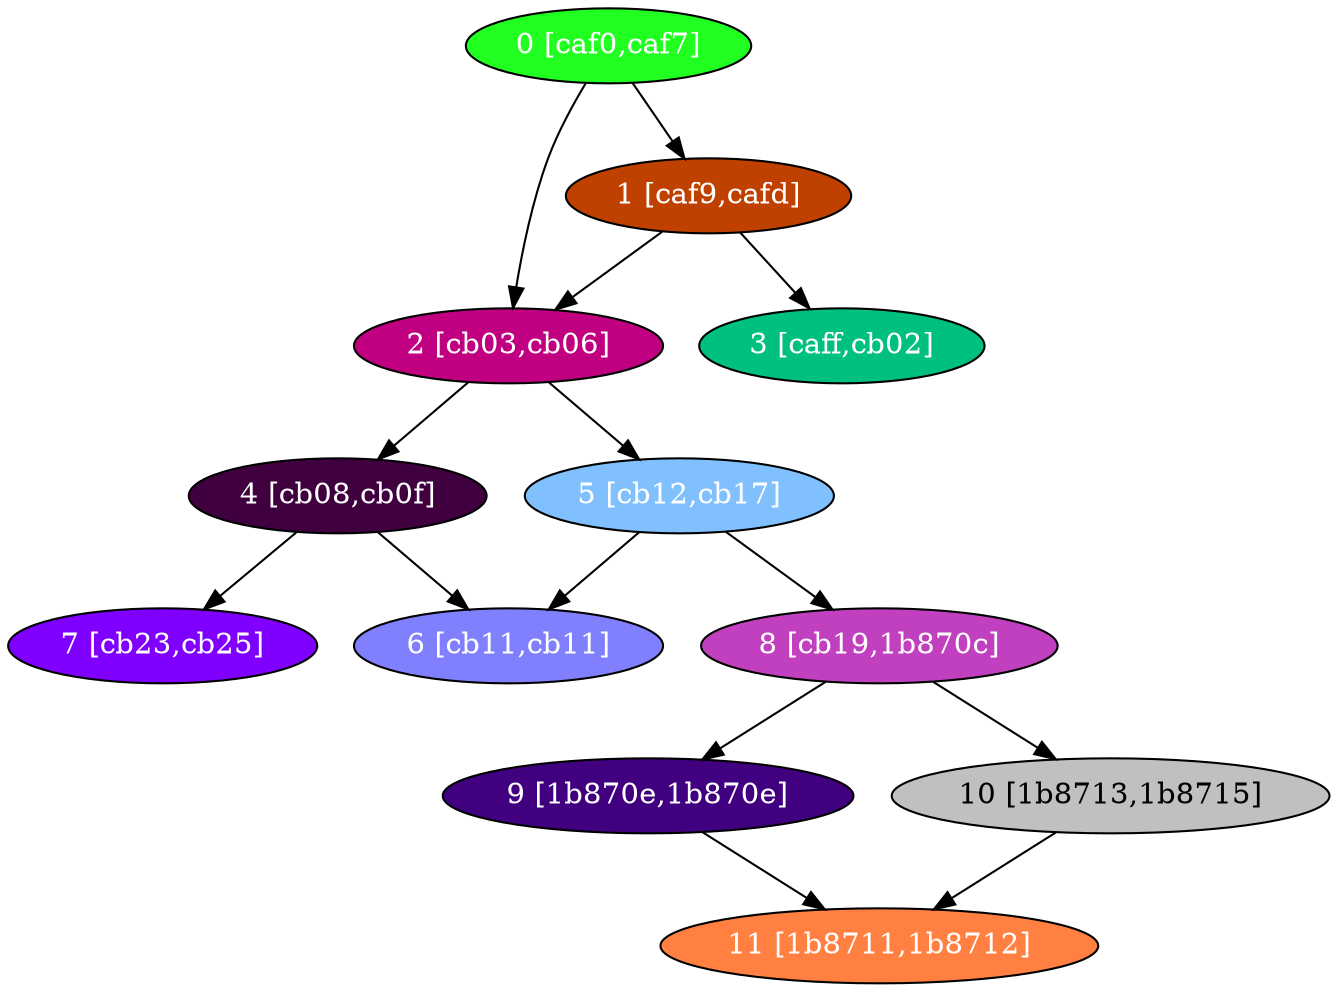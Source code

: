diGraph libnss3{
	libnss3_0  [style=filled fillcolor="#20FF20" fontcolor="#ffffff" shape=oval label="0 [caf0,caf7]"]
	libnss3_1  [style=filled fillcolor="#C04000" fontcolor="#ffffff" shape=oval label="1 [caf9,cafd]"]
	libnss3_2  [style=filled fillcolor="#C00080" fontcolor="#ffffff" shape=oval label="2 [cb03,cb06]"]
	libnss3_3  [style=filled fillcolor="#00C080" fontcolor="#ffffff" shape=oval label="3 [caff,cb02]"]
	libnss3_4  [style=filled fillcolor="#400040" fontcolor="#ffffff" shape=oval label="4 [cb08,cb0f]"]
	libnss3_5  [style=filled fillcolor="#80C0FF" fontcolor="#ffffff" shape=oval label="5 [cb12,cb17]"]
	libnss3_6  [style=filled fillcolor="#8080FF" fontcolor="#ffffff" shape=oval label="6 [cb11,cb11]"]
	libnss3_7  [style=filled fillcolor="#8000FF" fontcolor="#ffffff" shape=oval label="7 [cb23,cb25]"]
	libnss3_8  [style=filled fillcolor="#C040C0" fontcolor="#ffffff" shape=oval label="8 [cb19,1b870c]"]
	libnss3_9  [style=filled fillcolor="#400080" fontcolor="#ffffff" shape=oval label="9 [1b870e,1b870e]"]
	libnss3_a  [style=filled fillcolor="#C0C0C0" fontcolor="#000000" shape=oval label="10 [1b8713,1b8715]"]
	libnss3_b  [style=filled fillcolor="#FF8040" fontcolor="#ffffff" shape=oval label="11 [1b8711,1b8712]"]

	libnss3_0 -> libnss3_1
	libnss3_0 -> libnss3_2
	libnss3_1 -> libnss3_2
	libnss3_1 -> libnss3_3
	libnss3_2 -> libnss3_4
	libnss3_2 -> libnss3_5
	libnss3_4 -> libnss3_6
	libnss3_4 -> libnss3_7
	libnss3_5 -> libnss3_6
	libnss3_5 -> libnss3_8
	libnss3_8 -> libnss3_9
	libnss3_8 -> libnss3_a
	libnss3_9 -> libnss3_b
	libnss3_a -> libnss3_b
}